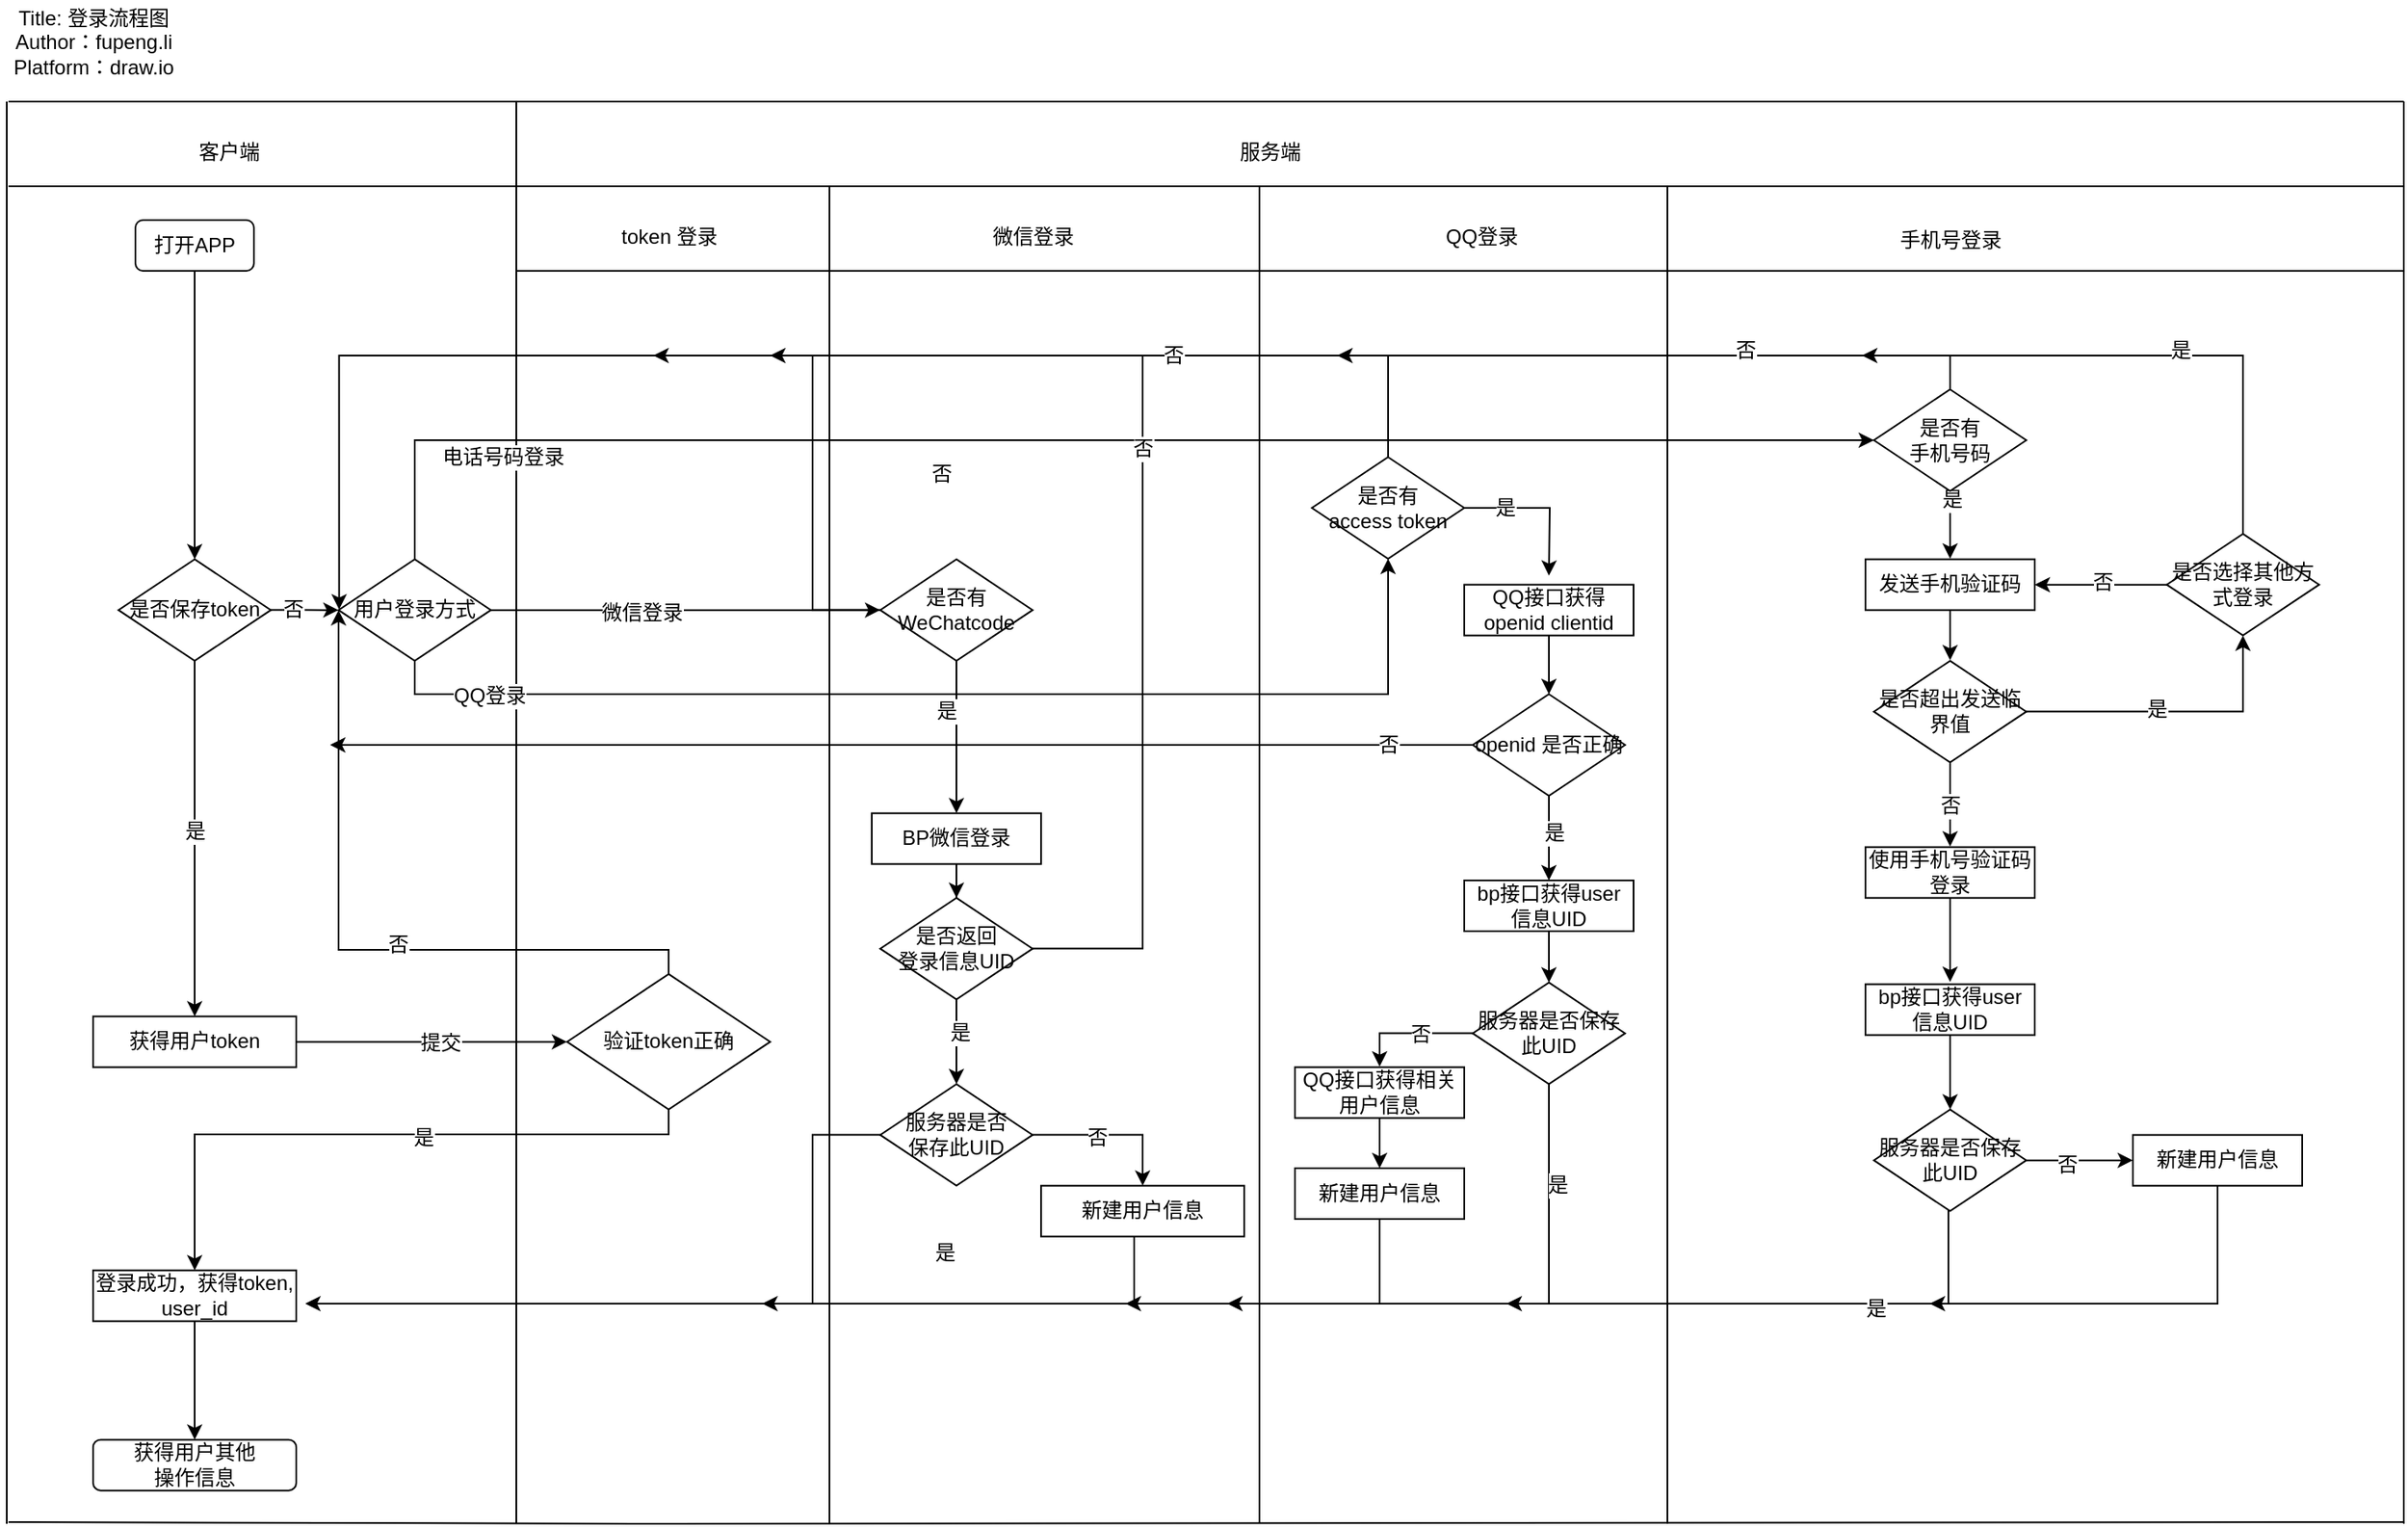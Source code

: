 <mxfile version="12.4.3" type="github" pages="1">
  <diagram id="tbbTadd5S9dEl3mmNvfT" name="Page-1">
    <mxGraphModel dx="1577" dy="1038" grid="1" gridSize="10" guides="1" tooltips="1" connect="1" arrows="1" fold="1" page="1" pageScale="1" pageWidth="827" pageHeight="1169" math="0" shadow="0">
      <root>
        <mxCell id="0"/>
        <mxCell id="1" parent="0"/>
        <mxCell id="vHIFYy6p7YVndGN5hAFh-30" value="" style="endArrow=none;html=1;" parent="1" edge="1">
          <mxGeometry width="50" height="50" relative="1" as="geometry">
            <mxPoint x="135" y="210" as="sourcePoint"/>
            <mxPoint x="1550" y="210" as="targetPoint"/>
          </mxGeometry>
        </mxCell>
        <mxCell id="vHIFYy6p7YVndGN5hAFh-35" value="" style="endArrow=none;html=1;" parent="1" edge="1">
          <mxGeometry width="50" height="50" relative="1" as="geometry">
            <mxPoint x="135" y="1049" as="sourcePoint"/>
            <mxPoint x="1550" y="1049" as="targetPoint"/>
            <Array as="points">
              <mxPoint x="515" y="1050"/>
            </Array>
          </mxGeometry>
        </mxCell>
        <mxCell id="vHIFYy6p7YVndGN5hAFh-36" value="" style="endArrow=none;html=1;" parent="1" edge="1">
          <mxGeometry width="50" height="50" relative="1" as="geometry">
            <mxPoint x="134" y="1050" as="sourcePoint"/>
            <mxPoint x="134" y="210" as="targetPoint"/>
            <Array as="points"/>
          </mxGeometry>
        </mxCell>
        <mxCell id="vHIFYy6p7YVndGN5hAFh-37" value="" style="endArrow=none;html=1;" parent="1" edge="1">
          <mxGeometry width="50" height="50" relative="1" as="geometry">
            <mxPoint x="435" y="1050" as="sourcePoint"/>
            <mxPoint x="435" y="210" as="targetPoint"/>
            <Array as="points"/>
          </mxGeometry>
        </mxCell>
        <mxCell id="vHIFYy6p7YVndGN5hAFh-38" value="" style="endArrow=none;html=1;" parent="1" edge="1">
          <mxGeometry width="50" height="50" relative="1" as="geometry">
            <mxPoint x="874" y="1050" as="sourcePoint"/>
            <mxPoint x="874" y="260" as="targetPoint"/>
            <Array as="points"/>
          </mxGeometry>
        </mxCell>
        <mxCell id="vHIFYy6p7YVndGN5hAFh-171" value="" style="edgeStyle=orthogonalEdgeStyle;rounded=0;orthogonalLoop=1;jettySize=auto;html=1;" parent="1" source="vHIFYy6p7YVndGN5hAFh-172" target="vHIFYy6p7YVndGN5hAFh-177" edge="1">
          <mxGeometry relative="1" as="geometry"/>
        </mxCell>
        <mxCell id="vHIFYy6p7YVndGN5hAFh-172" value="打开APP" style="rounded=1;whiteSpace=wrap;html=1;" parent="1" vertex="1">
          <mxGeometry x="210" y="280" width="70" height="30" as="geometry"/>
        </mxCell>
        <mxCell id="vHIFYy6p7YVndGN5hAFh-173" value="" style="edgeStyle=orthogonalEdgeStyle;rounded=0;orthogonalLoop=1;jettySize=auto;html=1;entryX=0.5;entryY=0;entryDx=0;entryDy=0;" parent="1" source="vHIFYy6p7YVndGN5hAFh-177" target="vHIFYy6p7YVndGN5hAFh-194" edge="1">
          <mxGeometry relative="1" as="geometry">
            <mxPoint x="245" y="620.33" as="targetPoint"/>
          </mxGeometry>
        </mxCell>
        <mxCell id="vHIFYy6p7YVndGN5hAFh-174" value="是" style="text;html=1;align=center;verticalAlign=middle;resizable=0;points=[];;labelBackgroundColor=#ffffff;" parent="vHIFYy6p7YVndGN5hAFh-173" vertex="1" connectable="0">
          <mxGeometry x="-0.05" relative="1" as="geometry">
            <mxPoint as="offset"/>
          </mxGeometry>
        </mxCell>
        <mxCell id="vHIFYy6p7YVndGN5hAFh-175" value="" style="edgeStyle=orthogonalEdgeStyle;rounded=0;orthogonalLoop=1;jettySize=auto;html=1;" parent="1" source="vHIFYy6p7YVndGN5hAFh-177" edge="1">
          <mxGeometry relative="1" as="geometry">
            <mxPoint x="330.0" y="510.33" as="targetPoint"/>
          </mxGeometry>
        </mxCell>
        <mxCell id="vHIFYy6p7YVndGN5hAFh-176" value="否" style="text;html=1;align=center;verticalAlign=middle;resizable=0;points=[];;labelBackgroundColor=#ffffff;" parent="vHIFYy6p7YVndGN5hAFh-175" vertex="1" connectable="0">
          <mxGeometry x="-0.35" y="1" relative="1" as="geometry">
            <mxPoint as="offset"/>
          </mxGeometry>
        </mxCell>
        <mxCell id="vHIFYy6p7YVndGN5hAFh-177" value="是否保存token" style="rhombus;whiteSpace=wrap;html=1;" parent="1" vertex="1">
          <mxGeometry x="200" y="480.33" width="90" height="60" as="geometry"/>
        </mxCell>
        <mxCell id="vHIFYy6p7YVndGN5hAFh-178" value="" style="edgeStyle=orthogonalEdgeStyle;rounded=0;orthogonalLoop=1;jettySize=auto;html=1;entryX=0;entryY=0.5;entryDx=0;entryDy=0;" parent="1" source="vHIFYy6p7YVndGN5hAFh-184" edge="1" target="14MsLvqhEyLQC5bRo0nl-44">
          <mxGeometry relative="1" as="geometry">
            <mxPoint x="1190" y="390" as="targetPoint"/>
            <Array as="points">
              <mxPoint x="375" y="410"/>
            </Array>
          </mxGeometry>
        </mxCell>
        <mxCell id="vHIFYy6p7YVndGN5hAFh-179" value="电话号码登录" style="text;html=1;align=center;verticalAlign=middle;resizable=0;points=[];;labelBackgroundColor=#ffffff;" parent="vHIFYy6p7YVndGN5hAFh-178" vertex="1" connectable="0">
          <mxGeometry x="-0.225" y="-1" relative="1" as="geometry">
            <mxPoint x="-239.78" y="8.67" as="offset"/>
          </mxGeometry>
        </mxCell>
        <mxCell id="vHIFYy6p7YVndGN5hAFh-180" value="" style="edgeStyle=orthogonalEdgeStyle;rounded=0;orthogonalLoop=1;jettySize=auto;html=1;entryX=0;entryY=0.5;entryDx=0;entryDy=0;" parent="1" source="vHIFYy6p7YVndGN5hAFh-184" target="vHIFYy6p7YVndGN5hAFh-189" edge="1">
          <mxGeometry relative="1" as="geometry">
            <mxPoint x="645" y="510" as="targetPoint"/>
          </mxGeometry>
        </mxCell>
        <mxCell id="vHIFYy6p7YVndGN5hAFh-181" value="微信登录" style="text;html=1;align=center;verticalAlign=middle;resizable=0;points=[];;labelBackgroundColor=#ffffff;" parent="vHIFYy6p7YVndGN5hAFh-180" vertex="1" connectable="0">
          <mxGeometry x="-0.225" y="-1" relative="1" as="geometry">
            <mxPoint as="offset"/>
          </mxGeometry>
        </mxCell>
        <mxCell id="vHIFYy6p7YVndGN5hAFh-184" value="用户登录方式" style="rhombus;whiteSpace=wrap;html=1;" parent="1" vertex="1">
          <mxGeometry x="330" y="480.33" width="90" height="60" as="geometry"/>
        </mxCell>
        <mxCell id="vHIFYy6p7YVndGN5hAFh-187" value="" style="edgeStyle=orthogonalEdgeStyle;rounded=0;orthogonalLoop=1;jettySize=auto;html=1;" parent="1" source="vHIFYy6p7YVndGN5hAFh-189" edge="1">
          <mxGeometry relative="1" as="geometry">
            <mxPoint x="330.333" y="509.997" as="targetPoint"/>
            <Array as="points">
              <mxPoint x="610" y="360"/>
              <mxPoint x="331" y="360"/>
            </Array>
          </mxGeometry>
        </mxCell>
        <mxCell id="vHIFYy6p7YVndGN5hAFh-188" value="否" style="text;html=1;align=center;verticalAlign=middle;resizable=0;points=[];;labelBackgroundColor=#ffffff;" parent="vHIFYy6p7YVndGN5hAFh-187" vertex="1" connectable="0">
          <mxGeometry x="-0.075" y="-1" relative="1" as="geometry">
            <mxPoint x="172.85" y="71.06" as="offset"/>
          </mxGeometry>
        </mxCell>
        <mxCell id="vHIFYy6p7YVndGN5hAFh-189" value="是否有WeChatcode" style="rhombus;whiteSpace=wrap;html=1;" parent="1" vertex="1">
          <mxGeometry x="650" y="480.33" width="90" height="60" as="geometry"/>
        </mxCell>
        <mxCell id="vHIFYy6p7YVndGN5hAFh-221" value="" style="edgeStyle=orthogonalEdgeStyle;rounded=0;orthogonalLoop=1;jettySize=auto;html=1;" parent="1" source="vHIFYy6p7YVndGN5hAFh-191" target="vHIFYy6p7YVndGN5hAFh-206" edge="1">
          <mxGeometry relative="1" as="geometry"/>
        </mxCell>
        <mxCell id="vHIFYy6p7YVndGN5hAFh-192" value="" style="edgeStyle=orthogonalEdgeStyle;rounded=0;orthogonalLoop=1;jettySize=auto;html=1;entryX=0;entryY=0.5;entryDx=0;entryDy=0;" parent="1" source="vHIFYy6p7YVndGN5hAFh-194" target="vHIFYy6p7YVndGN5hAFh-199" edge="1">
          <mxGeometry relative="1" as="geometry">
            <mxPoint x="385" y="765.33" as="targetPoint"/>
          </mxGeometry>
        </mxCell>
        <mxCell id="vHIFYy6p7YVndGN5hAFh-193" value="提交" style="text;html=1;align=center;verticalAlign=middle;resizable=0;points=[];;labelBackgroundColor=#ffffff;" parent="vHIFYy6p7YVndGN5hAFh-192" vertex="1" connectable="0">
          <mxGeometry x="0.059" relative="1" as="geometry">
            <mxPoint as="offset"/>
          </mxGeometry>
        </mxCell>
        <mxCell id="vHIFYy6p7YVndGN5hAFh-194" value="获得用户token" style="rounded=0;whiteSpace=wrap;html=1;" parent="1" vertex="1">
          <mxGeometry x="185" y="750.33" width="120" height="30" as="geometry"/>
        </mxCell>
        <mxCell id="vHIFYy6p7YVndGN5hAFh-195" value="" style="edgeStyle=orthogonalEdgeStyle;rounded=0;orthogonalLoop=1;jettySize=auto;html=1;entryX=0.5;entryY=0;entryDx=0;entryDy=0;" parent="1" source="vHIFYy6p7YVndGN5hAFh-199" target="vHIFYy6p7YVndGN5hAFh-201" edge="1">
          <mxGeometry relative="1" as="geometry">
            <mxPoint x="250" y="860.33" as="targetPoint"/>
            <Array as="points">
              <mxPoint x="525" y="820"/>
              <mxPoint x="245" y="820"/>
            </Array>
          </mxGeometry>
        </mxCell>
        <mxCell id="vHIFYy6p7YVndGN5hAFh-196" value="是" style="text;html=1;align=center;verticalAlign=middle;resizable=0;points=[];;labelBackgroundColor=#ffffff;" parent="vHIFYy6p7YVndGN5hAFh-195" vertex="1" connectable="0">
          <mxGeometry x="-0.15" y="2" relative="1" as="geometry">
            <mxPoint as="offset"/>
          </mxGeometry>
        </mxCell>
        <mxCell id="vHIFYy6p7YVndGN5hAFh-197" value="" style="edgeStyle=orthogonalEdgeStyle;rounded=0;orthogonalLoop=1;jettySize=auto;html=1;entryX=0;entryY=0.5;entryDx=0;entryDy=0;" parent="1" source="vHIFYy6p7YVndGN5hAFh-199" target="vHIFYy6p7YVndGN5hAFh-184" edge="1">
          <mxGeometry relative="1" as="geometry">
            <mxPoint x="330" y="520.33" as="targetPoint"/>
            <Array as="points">
              <mxPoint x="525" y="711"/>
              <mxPoint x="330" y="711"/>
            </Array>
          </mxGeometry>
        </mxCell>
        <mxCell id="vHIFYy6p7YVndGN5hAFh-198" value="否" style="text;html=1;align=center;verticalAlign=middle;resizable=0;points=[];;labelBackgroundColor=#ffffff;" parent="vHIFYy6p7YVndGN5hAFh-197" vertex="1" connectable="0">
          <mxGeometry x="-0.15" y="-3" relative="1" as="geometry">
            <mxPoint as="offset"/>
          </mxGeometry>
        </mxCell>
        <mxCell id="vHIFYy6p7YVndGN5hAFh-199" value="验证token正确" style="rhombus;whiteSpace=wrap;html=1;" parent="1" vertex="1">
          <mxGeometry x="465" y="725.33" width="120" height="80" as="geometry"/>
        </mxCell>
        <mxCell id="vHIFYy6p7YVndGN5hAFh-200" value="" style="edgeStyle=orthogonalEdgeStyle;rounded=0;orthogonalLoop=1;jettySize=auto;html=1;entryX=0.5;entryY=0;entryDx=0;entryDy=0;" parent="1" source="vHIFYy6p7YVndGN5hAFh-201" target="vHIFYy6p7YVndGN5hAFh-214" edge="1">
          <mxGeometry relative="1" as="geometry">
            <mxPoint x="245" y="1010.33" as="targetPoint"/>
          </mxGeometry>
        </mxCell>
        <mxCell id="vHIFYy6p7YVndGN5hAFh-201" value="登录成功，获得token, user_id" style="rounded=0;whiteSpace=wrap;html=1;" parent="1" vertex="1">
          <mxGeometry x="185" y="900.33" width="120" height="30" as="geometry"/>
        </mxCell>
        <mxCell id="vHIFYy6p7YVndGN5hAFh-202" value="" style="edgeStyle=orthogonalEdgeStyle;rounded=0;orthogonalLoop=1;jettySize=auto;html=1;" parent="1" source="vHIFYy6p7YVndGN5hAFh-206" edge="1">
          <mxGeometry relative="1" as="geometry">
            <mxPoint x="516" y="360" as="targetPoint"/>
            <Array as="points">
              <mxPoint x="805" y="711"/>
              <mxPoint x="805" y="360"/>
            </Array>
          </mxGeometry>
        </mxCell>
        <mxCell id="vHIFYy6p7YVndGN5hAFh-203" value="否" style="text;html=1;align=center;verticalAlign=middle;resizable=0;points=[];;labelBackgroundColor=#ffffff;" parent="vHIFYy6p7YVndGN5hAFh-202" vertex="1" connectable="0">
          <mxGeometry x="0.025" relative="1" as="geometry">
            <mxPoint as="offset"/>
          </mxGeometry>
        </mxCell>
        <mxCell id="vHIFYy6p7YVndGN5hAFh-224" value="" style="edgeStyle=orthogonalEdgeStyle;rounded=0;orthogonalLoop=1;jettySize=auto;html=1;" parent="1" source="vHIFYy6p7YVndGN5hAFh-206" target="vHIFYy6p7YVndGN5hAFh-211" edge="1">
          <mxGeometry relative="1" as="geometry"/>
        </mxCell>
        <mxCell id="vHIFYy6p7YVndGN5hAFh-225" value="是" style="text;html=1;align=center;verticalAlign=middle;resizable=0;points=[];;labelBackgroundColor=#ffffff;" parent="vHIFYy6p7YVndGN5hAFh-224" vertex="1" connectable="0">
          <mxGeometry x="-0.216" y="2" relative="1" as="geometry">
            <mxPoint as="offset"/>
          </mxGeometry>
        </mxCell>
        <mxCell id="vHIFYy6p7YVndGN5hAFh-206" value="是否返回&lt;br&gt;登录信息UID" style="rhombus;whiteSpace=wrap;html=1;" parent="1" vertex="1">
          <mxGeometry x="650" y="680.33" width="90" height="60" as="geometry"/>
        </mxCell>
        <mxCell id="vHIFYy6p7YVndGN5hAFh-207" value="" style="edgeStyle=orthogonalEdgeStyle;rounded=0;orthogonalLoop=1;jettySize=auto;html=1;" parent="1" source="vHIFYy6p7YVndGN5hAFh-211" edge="1">
          <mxGeometry relative="1" as="geometry">
            <mxPoint x="310.333" y="919.997" as="targetPoint"/>
            <Array as="points">
              <mxPoint x="610" y="920.33"/>
            </Array>
          </mxGeometry>
        </mxCell>
        <mxCell id="vHIFYy6p7YVndGN5hAFh-208" value="是" style="text;html=1;align=center;verticalAlign=middle;resizable=0;points=[];;labelBackgroundColor=#ffffff;" parent="vHIFYy6p7YVndGN5hAFh-207" vertex="1" connectable="0">
          <mxGeometry x="-0.125" y="1" relative="1" as="geometry">
            <mxPoint x="129.62" y="-31" as="offset"/>
          </mxGeometry>
        </mxCell>
        <mxCell id="vHIFYy6p7YVndGN5hAFh-223" value="" style="edgeStyle=orthogonalEdgeStyle;rounded=0;orthogonalLoop=1;jettySize=auto;html=1;entryX=0.5;entryY=0;entryDx=0;entryDy=0;" parent="1" source="vHIFYy6p7YVndGN5hAFh-211" target="vHIFYy6p7YVndGN5hAFh-213" edge="1">
          <mxGeometry relative="1" as="geometry">
            <mxPoint x="820" y="820.33" as="targetPoint"/>
          </mxGeometry>
        </mxCell>
        <mxCell id="vHIFYy6p7YVndGN5hAFh-226" value="否" style="text;html=1;align=center;verticalAlign=middle;resizable=0;points=[];;labelBackgroundColor=#ffffff;" parent="vHIFYy6p7YVndGN5hAFh-223" vertex="1" connectable="0">
          <mxGeometry x="-0.2" y="-1" relative="1" as="geometry">
            <mxPoint as="offset"/>
          </mxGeometry>
        </mxCell>
        <mxCell id="vHIFYy6p7YVndGN5hAFh-211" value="服务器是否&lt;br&gt;保存此UID" style="rhombus;whiteSpace=wrap;html=1;" parent="1" vertex="1">
          <mxGeometry x="650" y="790.33" width="90" height="60" as="geometry"/>
        </mxCell>
        <mxCell id="vHIFYy6p7YVndGN5hAFh-212" value="" style="edgeStyle=orthogonalEdgeStyle;rounded=0;orthogonalLoop=1;jettySize=auto;html=1;" parent="1" source="vHIFYy6p7YVndGN5hAFh-213" edge="1">
          <mxGeometry relative="1" as="geometry">
            <mxPoint x="580.333" y="919.997" as="targetPoint"/>
            <Array as="points">
              <mxPoint x="800" y="920.33"/>
            </Array>
          </mxGeometry>
        </mxCell>
        <mxCell id="vHIFYy6p7YVndGN5hAFh-213" value="新建用户信息" style="rounded=0;whiteSpace=wrap;html=1;" parent="1" vertex="1">
          <mxGeometry x="745" y="850.33" width="120" height="30" as="geometry"/>
        </mxCell>
        <mxCell id="vHIFYy6p7YVndGN5hAFh-214" value="获得用户其他&lt;br&gt;操作信息" style="rounded=1;whiteSpace=wrap;html=1;" parent="1" vertex="1">
          <mxGeometry x="185" y="1000.33" width="120" height="30" as="geometry"/>
        </mxCell>
        <mxCell id="vHIFYy6p7YVndGN5hAFh-217" value="" style="endArrow=none;html=1;" parent="1" edge="1">
          <mxGeometry width="50" height="50" relative="1" as="geometry">
            <mxPoint x="135" y="260" as="sourcePoint"/>
            <mxPoint x="1550" y="260" as="targetPoint"/>
          </mxGeometry>
        </mxCell>
        <mxCell id="vHIFYy6p7YVndGN5hAFh-219" value="客户端" style="text;html=1;align=center;verticalAlign=middle;resizable=0;points=[];;autosize=1;" parent="1" vertex="1">
          <mxGeometry x="240" y="230" width="50" height="20" as="geometry"/>
        </mxCell>
        <mxCell id="vHIFYy6p7YVndGN5hAFh-220" value="服务端" style="text;html=1;align=center;verticalAlign=middle;resizable=0;points=[];;autosize=1;" parent="1" vertex="1">
          <mxGeometry x="855" y="230" width="50" height="20" as="geometry"/>
        </mxCell>
        <mxCell id="vHIFYy6p7YVndGN5hAFh-227" value="" style="endArrow=none;html=1;" parent="1" edge="1">
          <mxGeometry width="50" height="50" relative="1" as="geometry">
            <mxPoint x="620" y="1050" as="sourcePoint"/>
            <mxPoint x="620" y="260" as="targetPoint"/>
            <Array as="points"/>
          </mxGeometry>
        </mxCell>
        <mxCell id="vHIFYy6p7YVndGN5hAFh-228" value="" style="endArrow=none;html=1;" parent="1" edge="1">
          <mxGeometry width="50" height="50" relative="1" as="geometry">
            <mxPoint x="435" y="310" as="sourcePoint"/>
            <mxPoint x="1550" y="310" as="targetPoint"/>
          </mxGeometry>
        </mxCell>
        <mxCell id="vHIFYy6p7YVndGN5hAFh-229" value="token 登录" style="text;html=1;align=center;verticalAlign=middle;resizable=0;points=[];;autosize=1;" parent="1" vertex="1">
          <mxGeometry x="490" y="280" width="70" height="20" as="geometry"/>
        </mxCell>
        <mxCell id="vHIFYy6p7YVndGN5hAFh-230" value="微信登录" style="text;html=1;align=center;verticalAlign=middle;resizable=0;points=[];;autosize=1;" parent="1" vertex="1">
          <mxGeometry x="710" y="280" width="60" height="20" as="geometry"/>
        </mxCell>
        <mxCell id="WgCjMZpx94uLrlCL35JE-1" value="Title: 登录流程图&lt;br&gt;Author：fupeng.li&lt;br&gt;Platform：draw.io" style="text;html=1;align=center;verticalAlign=middle;resizable=0;points=[];;autosize=1;" parent="1" vertex="1">
          <mxGeometry x="130" y="150" width="110" height="50" as="geometry"/>
        </mxCell>
        <mxCell id="14MsLvqhEyLQC5bRo0nl-1" value="" style="endArrow=none;html=1;" edge="1" parent="1">
          <mxGeometry width="50" height="50" relative="1" as="geometry">
            <mxPoint x="1115.0" y="1050" as="sourcePoint"/>
            <mxPoint x="1115" y="260" as="targetPoint"/>
            <Array as="points"/>
          </mxGeometry>
        </mxCell>
        <mxCell id="14MsLvqhEyLQC5bRo0nl-2" value="QQ登录" style="text;html=1;align=center;verticalAlign=middle;resizable=0;points=[];;autosize=1;" vertex="1" parent="1">
          <mxGeometry x="975" y="280" width="60" height="20" as="geometry"/>
        </mxCell>
        <mxCell id="vHIFYy6p7YVndGN5hAFh-191" value="BP微信登录" style="rounded=0;whiteSpace=wrap;html=1;" parent="1" vertex="1">
          <mxGeometry x="645" y="630.33" width="100" height="30" as="geometry"/>
        </mxCell>
        <mxCell id="14MsLvqhEyLQC5bRo0nl-3" value="" style="edgeStyle=orthogonalEdgeStyle;rounded=0;orthogonalLoop=1;jettySize=auto;html=1;" edge="1" parent="1" source="vHIFYy6p7YVndGN5hAFh-189" target="vHIFYy6p7YVndGN5hAFh-191">
          <mxGeometry relative="1" as="geometry">
            <mxPoint x="696.167" y="620.167" as="targetPoint"/>
            <Array as="points"/>
            <mxPoint x="696.167" y="539.552" as="sourcePoint"/>
          </mxGeometry>
        </mxCell>
        <mxCell id="14MsLvqhEyLQC5bRo0nl-4" value="是" style="text;html=1;align=center;verticalAlign=middle;resizable=0;points=[];;labelBackgroundColor=#ffffff;" vertex="1" connectable="0" parent="14MsLvqhEyLQC5bRo0nl-3">
          <mxGeometry x="-0.15" y="-3" relative="1" as="geometry">
            <mxPoint x="-3.33" y="-9.39" as="offset"/>
          </mxGeometry>
        </mxCell>
        <mxCell id="14MsLvqhEyLQC5bRo0nl-5" value="" style="edgeStyle=orthogonalEdgeStyle;rounded=0;orthogonalLoop=1;jettySize=auto;html=1;entryX=0.5;entryY=1;entryDx=0;entryDy=0;" edge="1" parent="1" source="vHIFYy6p7YVndGN5hAFh-184" target="14MsLvqhEyLQC5bRo0nl-7">
          <mxGeometry relative="1" as="geometry">
            <mxPoint x="375" y="600" as="targetPoint"/>
            <mxPoint x="375.0" y="540.33" as="sourcePoint"/>
            <Array as="points">
              <mxPoint x="375" y="560"/>
              <mxPoint x="950" y="560"/>
            </Array>
          </mxGeometry>
        </mxCell>
        <mxCell id="14MsLvqhEyLQC5bRo0nl-6" value="QQ登录" style="text;html=1;align=center;verticalAlign=middle;resizable=0;points=[];;labelBackgroundColor=#ffffff;" vertex="1" connectable="0" parent="14MsLvqhEyLQC5bRo0nl-5">
          <mxGeometry x="-0.2" y="-1" relative="1" as="geometry">
            <mxPoint x="-206.11" as="offset"/>
          </mxGeometry>
        </mxCell>
        <mxCell id="14MsLvqhEyLQC5bRo0nl-9" value="" style="edgeStyle=orthogonalEdgeStyle;rounded=0;orthogonalLoop=1;jettySize=auto;html=1;" edge="1" parent="1" source="14MsLvqhEyLQC5bRo0nl-7">
          <mxGeometry relative="1" as="geometry">
            <mxPoint x="585" y="360" as="targetPoint"/>
            <Array as="points">
              <mxPoint x="950" y="360"/>
            </Array>
          </mxGeometry>
        </mxCell>
        <mxCell id="14MsLvqhEyLQC5bRo0nl-10" value="否" style="text;html=1;align=center;verticalAlign=middle;resizable=0;points=[];;labelBackgroundColor=#ffffff;" vertex="1" connectable="0" parent="14MsLvqhEyLQC5bRo0nl-9">
          <mxGeometry x="-0.144" relative="1" as="geometry">
            <mxPoint x="-5.75" as="offset"/>
          </mxGeometry>
        </mxCell>
        <mxCell id="14MsLvqhEyLQC5bRo0nl-12" value="" style="edgeStyle=orthogonalEdgeStyle;rounded=0;orthogonalLoop=1;jettySize=auto;html=1;" edge="1" parent="1" source="14MsLvqhEyLQC5bRo0nl-7">
          <mxGeometry relative="1" as="geometry">
            <mxPoint x="1045" y="490" as="targetPoint"/>
          </mxGeometry>
        </mxCell>
        <mxCell id="14MsLvqhEyLQC5bRo0nl-13" value="是" style="text;html=1;align=center;verticalAlign=middle;resizable=0;points=[];;labelBackgroundColor=#ffffff;" vertex="1" connectable="0" parent="14MsLvqhEyLQC5bRo0nl-12">
          <mxGeometry x="-0.343" relative="1" as="geometry">
            <mxPoint x="-5.86" as="offset"/>
          </mxGeometry>
        </mxCell>
        <mxCell id="14MsLvqhEyLQC5bRo0nl-7" value="是否有&lt;br&gt;access token" style="rhombus;whiteSpace=wrap;html=1;" vertex="1" parent="1">
          <mxGeometry x="905" y="420.0" width="90" height="60" as="geometry"/>
        </mxCell>
        <mxCell id="14MsLvqhEyLQC5bRo0nl-16" value="" style="edgeStyle=orthogonalEdgeStyle;rounded=0;orthogonalLoop=1;jettySize=auto;html=1;" edge="1" parent="1" source="14MsLvqhEyLQC5bRo0nl-14" target="14MsLvqhEyLQC5bRo0nl-15">
          <mxGeometry relative="1" as="geometry"/>
        </mxCell>
        <mxCell id="14MsLvqhEyLQC5bRo0nl-14" value="QQ接口获得openid clientid" style="rounded=0;whiteSpace=wrap;html=1;" vertex="1" parent="1">
          <mxGeometry x="995" y="495.33" width="100" height="30" as="geometry"/>
        </mxCell>
        <mxCell id="14MsLvqhEyLQC5bRo0nl-18" value="" style="edgeStyle=orthogonalEdgeStyle;rounded=0;orthogonalLoop=1;jettySize=auto;html=1;" edge="1" parent="1" source="14MsLvqhEyLQC5bRo0nl-15">
          <mxGeometry relative="1" as="geometry">
            <mxPoint x="325" y="590" as="targetPoint"/>
          </mxGeometry>
        </mxCell>
        <mxCell id="14MsLvqhEyLQC5bRo0nl-19" value="否" style="text;html=1;align=center;verticalAlign=middle;resizable=0;points=[];;labelBackgroundColor=#ffffff;" vertex="1" connectable="0" parent="14MsLvqhEyLQC5bRo0nl-18">
          <mxGeometry x="-0.204" y="-1" relative="1" as="geometry">
            <mxPoint x="218.28" y="1" as="offset"/>
          </mxGeometry>
        </mxCell>
        <mxCell id="14MsLvqhEyLQC5bRo0nl-32" value="" style="edgeStyle=orthogonalEdgeStyle;rounded=0;orthogonalLoop=1;jettySize=auto;html=1;" edge="1" parent="1" source="14MsLvqhEyLQC5bRo0nl-15">
          <mxGeometry relative="1" as="geometry">
            <mxPoint x="1045" y="670" as="targetPoint"/>
          </mxGeometry>
        </mxCell>
        <mxCell id="14MsLvqhEyLQC5bRo0nl-41" value="是" style="text;html=1;align=center;verticalAlign=middle;resizable=0;points=[];;labelBackgroundColor=#ffffff;" vertex="1" connectable="0" parent="14MsLvqhEyLQC5bRo0nl-32">
          <mxGeometry x="-0.143" y="3" relative="1" as="geometry">
            <mxPoint as="offset"/>
          </mxGeometry>
        </mxCell>
        <mxCell id="14MsLvqhEyLQC5bRo0nl-15" value="openid 是否正确" style="rhombus;whiteSpace=wrap;html=1;" vertex="1" parent="1">
          <mxGeometry x="1000" y="560" width="90" height="60" as="geometry"/>
        </mxCell>
        <mxCell id="14MsLvqhEyLQC5bRo0nl-35" value="" style="edgeStyle=orthogonalEdgeStyle;rounded=0;orthogonalLoop=1;jettySize=auto;html=1;" edge="1" parent="1" source="14MsLvqhEyLQC5bRo0nl-22">
          <mxGeometry relative="1" as="geometry">
            <mxPoint x="945" y="840" as="targetPoint"/>
          </mxGeometry>
        </mxCell>
        <mxCell id="14MsLvqhEyLQC5bRo0nl-22" value="QQ接口获得相关用户信息" style="rounded=0;whiteSpace=wrap;html=1;" vertex="1" parent="1">
          <mxGeometry x="895" y="780.33" width="100" height="30" as="geometry"/>
        </mxCell>
        <mxCell id="14MsLvqhEyLQC5bRo0nl-26" value="" style="edgeStyle=orthogonalEdgeStyle;rounded=0;orthogonalLoop=1;jettySize=auto;html=1;" edge="1" parent="1" source="14MsLvqhEyLQC5bRo0nl-23" target="14MsLvqhEyLQC5bRo0nl-25">
          <mxGeometry relative="1" as="geometry"/>
        </mxCell>
        <mxCell id="14MsLvqhEyLQC5bRo0nl-23" value="bp接口获得user 信息UID" style="rounded=0;whiteSpace=wrap;html=1;" vertex="1" parent="1">
          <mxGeometry x="995" y="670" width="100" height="30" as="geometry"/>
        </mxCell>
        <mxCell id="14MsLvqhEyLQC5bRo0nl-29" value="" style="edgeStyle=orthogonalEdgeStyle;rounded=0;orthogonalLoop=1;jettySize=auto;html=1;" edge="1" parent="1" source="14MsLvqhEyLQC5bRo0nl-25">
          <mxGeometry relative="1" as="geometry">
            <mxPoint x="945" y="780" as="targetPoint"/>
            <Array as="points">
              <mxPoint x="945" y="760"/>
            </Array>
          </mxGeometry>
        </mxCell>
        <mxCell id="14MsLvqhEyLQC5bRo0nl-30" value="否" style="text;html=1;align=center;verticalAlign=middle;resizable=0;points=[];;labelBackgroundColor=#ffffff;" vertex="1" connectable="0" parent="14MsLvqhEyLQC5bRo0nl-29">
          <mxGeometry x="-0.175" relative="1" as="geometry">
            <mxPoint as="offset"/>
          </mxGeometry>
        </mxCell>
        <mxCell id="14MsLvqhEyLQC5bRo0nl-37" value="" style="edgeStyle=orthogonalEdgeStyle;rounded=0;orthogonalLoop=1;jettySize=auto;html=1;" edge="1" parent="1" source="14MsLvqhEyLQC5bRo0nl-25">
          <mxGeometry relative="1" as="geometry">
            <mxPoint x="795" y="920" as="targetPoint"/>
            <Array as="points">
              <mxPoint x="1045" y="920"/>
            </Array>
          </mxGeometry>
        </mxCell>
        <mxCell id="14MsLvqhEyLQC5bRo0nl-38" value="是" style="text;html=1;align=center;verticalAlign=middle;resizable=0;points=[];;labelBackgroundColor=#ffffff;" vertex="1" connectable="0" parent="14MsLvqhEyLQC5bRo0nl-37">
          <mxGeometry x="-0.308" relative="1" as="geometry">
            <mxPoint x="6.77" y="-70" as="offset"/>
          </mxGeometry>
        </mxCell>
        <mxCell id="14MsLvqhEyLQC5bRo0nl-25" value="服务器是否保存此UID" style="rhombus;whiteSpace=wrap;html=1;" vertex="1" parent="1">
          <mxGeometry x="1000" y="730.33" width="90" height="60" as="geometry"/>
        </mxCell>
        <mxCell id="14MsLvqhEyLQC5bRo0nl-40" value="" style="edgeStyle=orthogonalEdgeStyle;rounded=0;orthogonalLoop=1;jettySize=auto;html=1;" edge="1" parent="1" source="14MsLvqhEyLQC5bRo0nl-27">
          <mxGeometry relative="1" as="geometry">
            <mxPoint x="855" y="920" as="targetPoint"/>
            <Array as="points">
              <mxPoint x="945" y="920"/>
            </Array>
          </mxGeometry>
        </mxCell>
        <mxCell id="14MsLvqhEyLQC5bRo0nl-27" value="新建用户信息" style="rounded=0;whiteSpace=wrap;html=1;" vertex="1" parent="1">
          <mxGeometry x="895" y="840" width="100" height="30" as="geometry"/>
        </mxCell>
        <mxCell id="14MsLvqhEyLQC5bRo0nl-42" value="" style="endArrow=none;html=1;" edge="1" parent="1">
          <mxGeometry width="50" height="50" relative="1" as="geometry">
            <mxPoint x="1550" y="1050" as="sourcePoint"/>
            <mxPoint x="1550" y="210" as="targetPoint"/>
            <Array as="points"/>
          </mxGeometry>
        </mxCell>
        <mxCell id="14MsLvqhEyLQC5bRo0nl-43" value="手机号登录" style="text;html=1;align=center;verticalAlign=middle;resizable=0;points=[];;autosize=1;" vertex="1" parent="1">
          <mxGeometry x="1242" y="282" width="80" height="20" as="geometry"/>
        </mxCell>
        <mxCell id="14MsLvqhEyLQC5bRo0nl-51" value="" style="edgeStyle=orthogonalEdgeStyle;rounded=0;orthogonalLoop=1;jettySize=auto;html=1;" edge="1" parent="1" source="14MsLvqhEyLQC5bRo0nl-44">
          <mxGeometry relative="1" as="geometry">
            <mxPoint x="920" y="360" as="targetPoint"/>
            <Array as="points">
              <mxPoint x="1190" y="360"/>
              <mxPoint x="1190" y="360"/>
            </Array>
          </mxGeometry>
        </mxCell>
        <mxCell id="14MsLvqhEyLQC5bRo0nl-52" value="否" style="text;html=1;align=center;verticalAlign=middle;resizable=0;points=[];;labelBackgroundColor=#ffffff;" vertex="1" connectable="0" parent="14MsLvqhEyLQC5bRo0nl-51">
          <mxGeometry x="-0.258" y="-3" relative="1" as="geometry">
            <mxPoint as="offset"/>
          </mxGeometry>
        </mxCell>
        <mxCell id="14MsLvqhEyLQC5bRo0nl-54" value="" style="edgeStyle=orthogonalEdgeStyle;rounded=0;orthogonalLoop=1;jettySize=auto;html=1;" edge="1" parent="1" source="14MsLvqhEyLQC5bRo0nl-44">
          <mxGeometry relative="1" as="geometry">
            <mxPoint x="1282" y="480" as="targetPoint"/>
          </mxGeometry>
        </mxCell>
        <mxCell id="14MsLvqhEyLQC5bRo0nl-55" value="是" style="text;html=1;align=center;verticalAlign=middle;resizable=0;points=[];;labelBackgroundColor=#ffffff;" vertex="1" connectable="0" parent="14MsLvqhEyLQC5bRo0nl-54">
          <mxGeometry x="-0.742" y="1" relative="1" as="geometry">
            <mxPoint as="offset"/>
          </mxGeometry>
        </mxCell>
        <mxCell id="14MsLvqhEyLQC5bRo0nl-44" value="是否有&lt;br&gt;手机号码" style="rhombus;whiteSpace=wrap;html=1;" vertex="1" parent="1">
          <mxGeometry x="1237" y="380.0" width="90" height="60" as="geometry"/>
        </mxCell>
        <mxCell id="14MsLvqhEyLQC5bRo0nl-60" value="" style="edgeStyle=orthogonalEdgeStyle;rounded=0;orthogonalLoop=1;jettySize=auto;html=1;" edge="1" parent="1" source="14MsLvqhEyLQC5bRo0nl-57">
          <mxGeometry relative="1" as="geometry">
            <mxPoint x="1282" y="540" as="targetPoint"/>
          </mxGeometry>
        </mxCell>
        <mxCell id="14MsLvqhEyLQC5bRo0nl-57" value="发送手机验证码" style="rounded=0;whiteSpace=wrap;html=1;" vertex="1" parent="1">
          <mxGeometry x="1232" y="480.33" width="100" height="30" as="geometry"/>
        </mxCell>
        <mxCell id="14MsLvqhEyLQC5bRo0nl-62" value="" style="edgeStyle=orthogonalEdgeStyle;rounded=0;orthogonalLoop=1;jettySize=auto;html=1;entryX=0.5;entryY=1;entryDx=0;entryDy=0;" edge="1" parent="1" source="14MsLvqhEyLQC5bRo0nl-58" target="14MsLvqhEyLQC5bRo0nl-65">
          <mxGeometry relative="1" as="geometry">
            <mxPoint x="1460" y="520" as="targetPoint"/>
            <Array as="points">
              <mxPoint x="1455" y="570"/>
            </Array>
          </mxGeometry>
        </mxCell>
        <mxCell id="14MsLvqhEyLQC5bRo0nl-63" value="是" style="text;html=1;align=center;verticalAlign=middle;resizable=0;points=[];;labelBackgroundColor=#ffffff;" vertex="1" connectable="0" parent="14MsLvqhEyLQC5bRo0nl-62">
          <mxGeometry x="-0.1" y="2" relative="1" as="geometry">
            <mxPoint x="-1" as="offset"/>
          </mxGeometry>
        </mxCell>
        <mxCell id="14MsLvqhEyLQC5bRo0nl-72" value="" style="edgeStyle=orthogonalEdgeStyle;rounded=0;orthogonalLoop=1;jettySize=auto;html=1;" edge="1" parent="1" source="14MsLvqhEyLQC5bRo0nl-58">
          <mxGeometry relative="1" as="geometry">
            <mxPoint x="1282" y="650" as="targetPoint"/>
          </mxGeometry>
        </mxCell>
        <mxCell id="14MsLvqhEyLQC5bRo0nl-73" value="否" style="text;html=1;align=center;verticalAlign=middle;resizable=0;points=[];;labelBackgroundColor=#ffffff;" vertex="1" connectable="0" parent="14MsLvqhEyLQC5bRo0nl-72">
          <mxGeometry x="0.0" y="-1" relative="1" as="geometry">
            <mxPoint as="offset"/>
          </mxGeometry>
        </mxCell>
        <mxCell id="14MsLvqhEyLQC5bRo0nl-58" value="是否超出发送临界值" style="rhombus;whiteSpace=wrap;html=1;" vertex="1" parent="1">
          <mxGeometry x="1237" y="540.33" width="90" height="60" as="geometry"/>
        </mxCell>
        <mxCell id="14MsLvqhEyLQC5bRo0nl-67" value="" style="edgeStyle=orthogonalEdgeStyle;rounded=0;orthogonalLoop=1;jettySize=auto;html=1;" edge="1" parent="1" source="14MsLvqhEyLQC5bRo0nl-65">
          <mxGeometry relative="1" as="geometry">
            <mxPoint x="1230" y="360" as="targetPoint"/>
            <Array as="points">
              <mxPoint x="1455" y="360"/>
            </Array>
          </mxGeometry>
        </mxCell>
        <mxCell id="14MsLvqhEyLQC5bRo0nl-68" value="是" style="text;html=1;align=center;verticalAlign=middle;resizable=0;points=[];;labelBackgroundColor=#ffffff;" vertex="1" connectable="0" parent="14MsLvqhEyLQC5bRo0nl-67">
          <mxGeometry x="-0.133" y="-3" relative="1" as="geometry">
            <mxPoint as="offset"/>
          </mxGeometry>
        </mxCell>
        <mxCell id="14MsLvqhEyLQC5bRo0nl-69" value="" style="edgeStyle=orthogonalEdgeStyle;rounded=0;orthogonalLoop=1;jettySize=auto;html=1;" edge="1" parent="1" source="14MsLvqhEyLQC5bRo0nl-65" target="14MsLvqhEyLQC5bRo0nl-57">
          <mxGeometry relative="1" as="geometry"/>
        </mxCell>
        <mxCell id="14MsLvqhEyLQC5bRo0nl-70" value="否" style="text;html=1;align=center;verticalAlign=middle;resizable=0;points=[];;labelBackgroundColor=#ffffff;" vertex="1" connectable="0" parent="14MsLvqhEyLQC5bRo0nl-69">
          <mxGeometry x="-0.009" y="-2" relative="1" as="geometry">
            <mxPoint as="offset"/>
          </mxGeometry>
        </mxCell>
        <mxCell id="14MsLvqhEyLQC5bRo0nl-65" value="是否选择其他方式登录" style="rhombus;whiteSpace=wrap;html=1;" vertex="1" parent="1">
          <mxGeometry x="1410" y="465.33" width="90" height="60" as="geometry"/>
        </mxCell>
        <mxCell id="14MsLvqhEyLQC5bRo0nl-77" value="" style="edgeStyle=orthogonalEdgeStyle;rounded=0;orthogonalLoop=1;jettySize=auto;html=1;" edge="1" parent="1" source="14MsLvqhEyLQC5bRo0nl-74">
          <mxGeometry relative="1" as="geometry">
            <mxPoint x="1282" y="730" as="targetPoint"/>
          </mxGeometry>
        </mxCell>
        <mxCell id="14MsLvqhEyLQC5bRo0nl-74" value="使用手机号验证码登录" style="rounded=0;whiteSpace=wrap;html=1;" vertex="1" parent="1">
          <mxGeometry x="1232" y="650.33" width="100" height="30" as="geometry"/>
        </mxCell>
        <mxCell id="14MsLvqhEyLQC5bRo0nl-83" value="" style="edgeStyle=orthogonalEdgeStyle;rounded=0;orthogonalLoop=1;jettySize=auto;html=1;" edge="1" parent="1" source="14MsLvqhEyLQC5bRo0nl-75" target="14MsLvqhEyLQC5bRo0nl-79">
          <mxGeometry relative="1" as="geometry"/>
        </mxCell>
        <mxCell id="14MsLvqhEyLQC5bRo0nl-75" value="bp接口获得user 信息UID" style="rounded=0;whiteSpace=wrap;html=1;" vertex="1" parent="1">
          <mxGeometry x="1232" y="731.33" width="100" height="30" as="geometry"/>
        </mxCell>
        <mxCell id="14MsLvqhEyLQC5bRo0nl-81" value="" style="edgeStyle=orthogonalEdgeStyle;rounded=0;orthogonalLoop=1;jettySize=auto;html=1;" edge="1" parent="1" source="14MsLvqhEyLQC5bRo0nl-79" target="14MsLvqhEyLQC5bRo0nl-80">
          <mxGeometry relative="1" as="geometry"/>
        </mxCell>
        <mxCell id="14MsLvqhEyLQC5bRo0nl-82" value="否" style="text;html=1;align=center;verticalAlign=middle;resizable=0;points=[];;labelBackgroundColor=#ffffff;" vertex="1" connectable="0" parent="14MsLvqhEyLQC5bRo0nl-81">
          <mxGeometry x="-0.228" y="-2" relative="1" as="geometry">
            <mxPoint x="-1" as="offset"/>
          </mxGeometry>
        </mxCell>
        <mxCell id="14MsLvqhEyLQC5bRo0nl-85" value="" style="edgeStyle=orthogonalEdgeStyle;rounded=0;orthogonalLoop=1;jettySize=auto;html=1;" edge="1" parent="1" source="14MsLvqhEyLQC5bRo0nl-79">
          <mxGeometry relative="1" as="geometry">
            <mxPoint x="1020" y="920" as="targetPoint"/>
            <Array as="points">
              <mxPoint x="1281" y="920"/>
            </Array>
          </mxGeometry>
        </mxCell>
        <mxCell id="14MsLvqhEyLQC5bRo0nl-86" value="是" style="text;html=1;align=center;verticalAlign=middle;resizable=0;points=[];;labelBackgroundColor=#ffffff;" vertex="1" connectable="0" parent="14MsLvqhEyLQC5bRo0nl-85">
          <mxGeometry x="-0.375" y="3" relative="1" as="geometry">
            <mxPoint as="offset"/>
          </mxGeometry>
        </mxCell>
        <mxCell id="14MsLvqhEyLQC5bRo0nl-79" value="服务器是否保存此UID" style="rhombus;whiteSpace=wrap;html=1;" vertex="1" parent="1">
          <mxGeometry x="1237" y="805.33" width="90" height="60" as="geometry"/>
        </mxCell>
        <mxCell id="14MsLvqhEyLQC5bRo0nl-88" value="" style="edgeStyle=orthogonalEdgeStyle;rounded=0;orthogonalLoop=1;jettySize=auto;html=1;" edge="1" parent="1" source="14MsLvqhEyLQC5bRo0nl-80">
          <mxGeometry relative="1" as="geometry">
            <mxPoint x="1270" y="920" as="targetPoint"/>
            <Array as="points">
              <mxPoint x="1440" y="920"/>
            </Array>
          </mxGeometry>
        </mxCell>
        <mxCell id="14MsLvqhEyLQC5bRo0nl-80" value="新建用户信息" style="rounded=0;whiteSpace=wrap;html=1;" vertex="1" parent="1">
          <mxGeometry x="1390" y="820.33" width="100" height="30" as="geometry"/>
        </mxCell>
      </root>
    </mxGraphModel>
  </diagram>
</mxfile>
